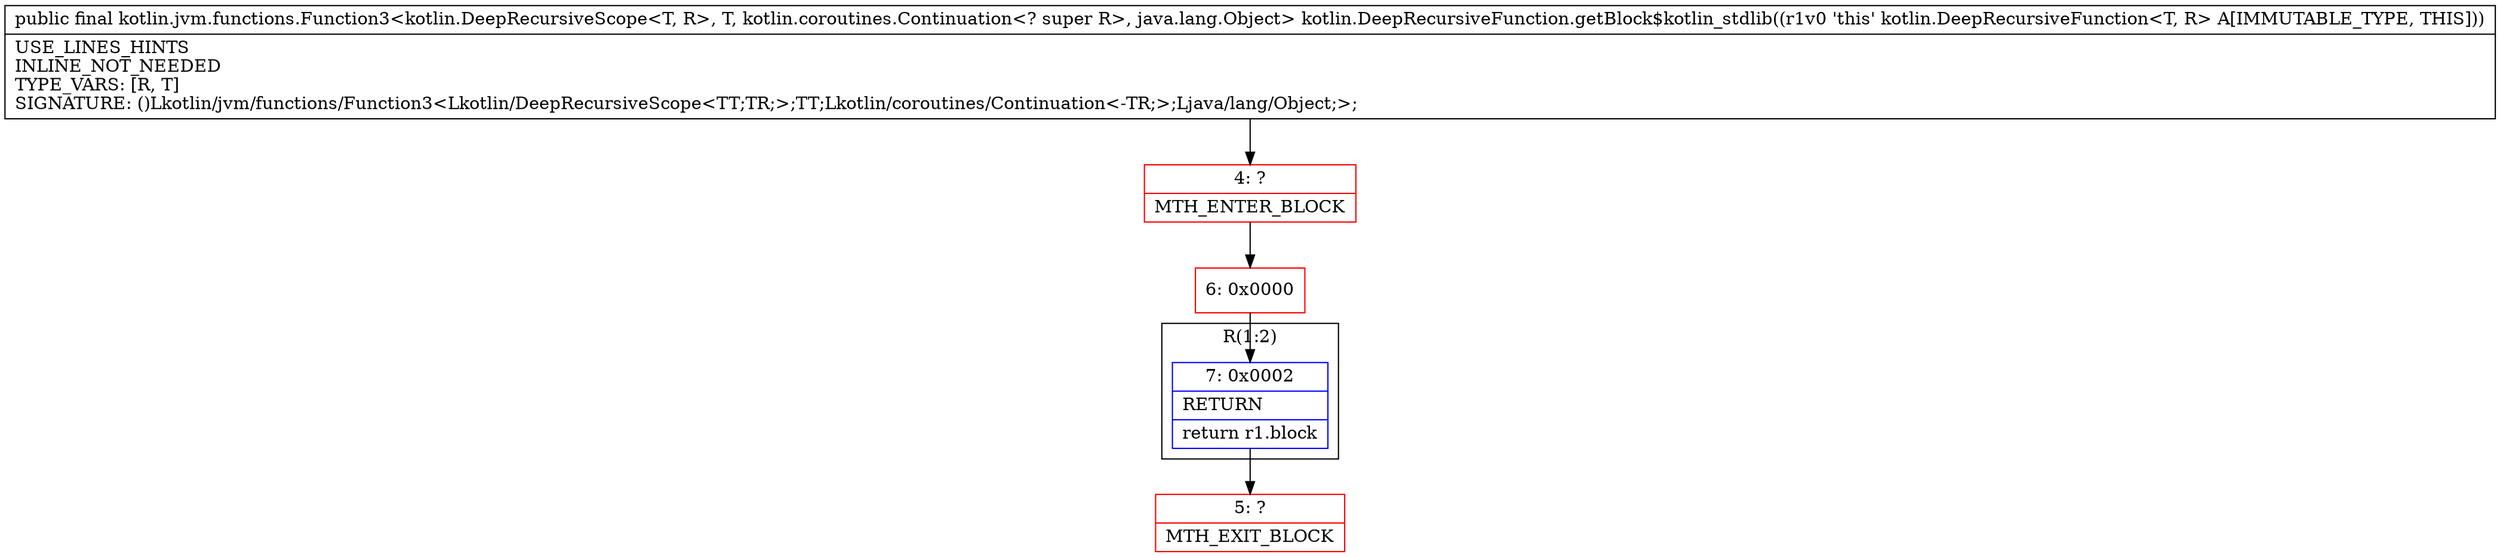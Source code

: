 digraph "CFG forkotlin.DeepRecursiveFunction.getBlock$kotlin_stdlib()Lkotlin\/jvm\/functions\/Function3;" {
subgraph cluster_Region_668482743 {
label = "R(1:2)";
node [shape=record,color=blue];
Node_7 [shape=record,label="{7\:\ 0x0002|RETURN\l|return r1.block\l}"];
}
Node_4 [shape=record,color=red,label="{4\:\ ?|MTH_ENTER_BLOCK\l}"];
Node_6 [shape=record,color=red,label="{6\:\ 0x0000}"];
Node_5 [shape=record,color=red,label="{5\:\ ?|MTH_EXIT_BLOCK\l}"];
MethodNode[shape=record,label="{public final kotlin.jvm.functions.Function3\<kotlin.DeepRecursiveScope\<T, R\>, T, kotlin.coroutines.Continuation\<? super R\>, java.lang.Object\> kotlin.DeepRecursiveFunction.getBlock$kotlin_stdlib((r1v0 'this' kotlin.DeepRecursiveFunction\<T, R\> A[IMMUTABLE_TYPE, THIS]))  | USE_LINES_HINTS\lINLINE_NOT_NEEDED\lTYPE_VARS: [R, T]\lSIGNATURE: ()Lkotlin\/jvm\/functions\/Function3\<Lkotlin\/DeepRecursiveScope\<TT;TR;\>;TT;Lkotlin\/coroutines\/Continuation\<\-TR;\>;Ljava\/lang\/Object;\>;\l}"];
MethodNode -> Node_4;Node_7 -> Node_5;
Node_4 -> Node_6;
Node_6 -> Node_7;
}

